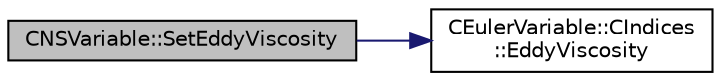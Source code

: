 digraph "CNSVariable::SetEddyViscosity"
{
 // LATEX_PDF_SIZE
  edge [fontname="Helvetica",fontsize="10",labelfontname="Helvetica",labelfontsize="10"];
  node [fontname="Helvetica",fontsize="10",shape=record];
  rankdir="LR";
  Node1 [label="CNSVariable::SetEddyViscosity",height=0.2,width=0.4,color="black", fillcolor="grey75", style="filled", fontcolor="black",tooltip=" "];
  Node1 -> Node2 [color="midnightblue",fontsize="10",style="solid",fontname="Helvetica"];
  Node2 [label="CEulerVariable::CIndices\l::EddyViscosity",height=0.2,width=0.4,color="black", fillcolor="white", style="filled",URL="$structCEulerVariable_1_1CIndices.html#a83b2b2d811903d4a40b5eefea136a565",tooltip=" "];
}

